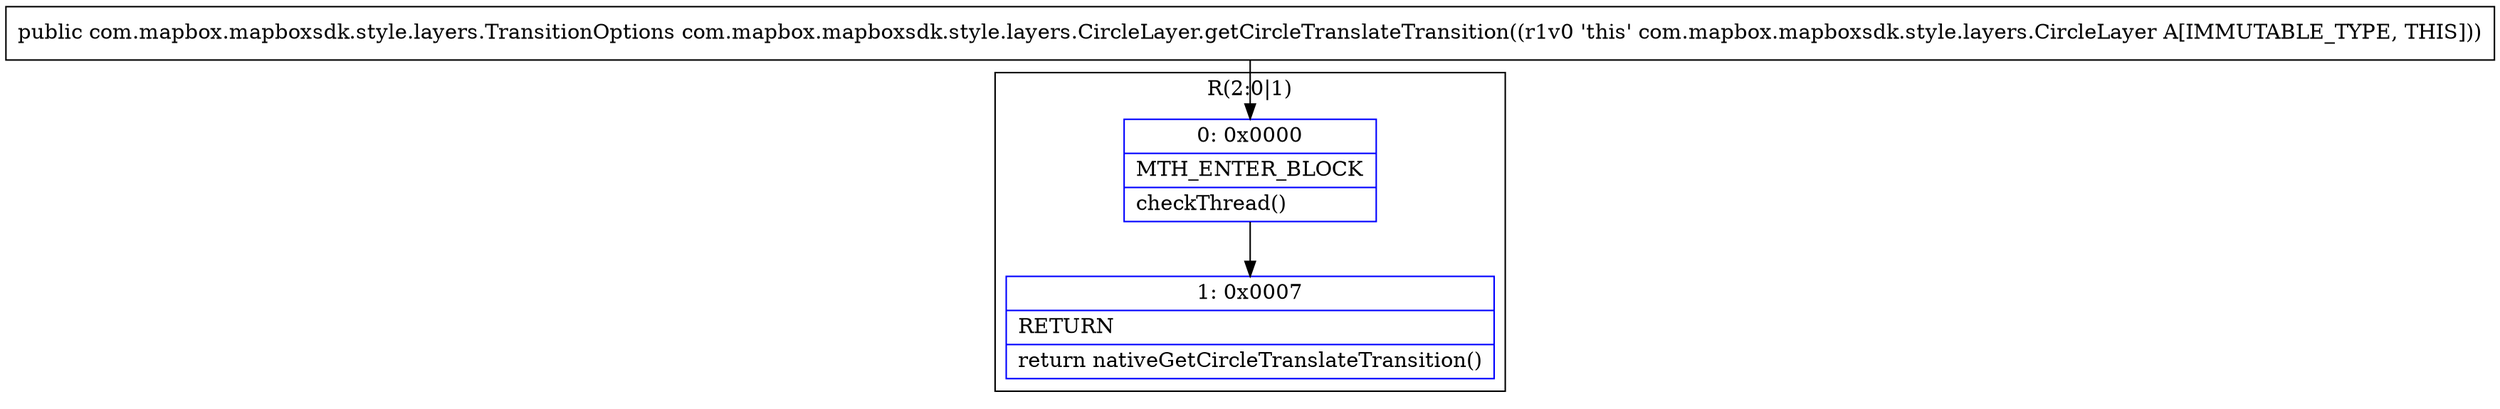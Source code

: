 digraph "CFG forcom.mapbox.mapboxsdk.style.layers.CircleLayer.getCircleTranslateTransition()Lcom\/mapbox\/mapboxsdk\/style\/layers\/TransitionOptions;" {
subgraph cluster_Region_2136657883 {
label = "R(2:0|1)";
node [shape=record,color=blue];
Node_0 [shape=record,label="{0\:\ 0x0000|MTH_ENTER_BLOCK\l|checkThread()\l}"];
Node_1 [shape=record,label="{1\:\ 0x0007|RETURN\l|return nativeGetCircleTranslateTransition()\l}"];
}
MethodNode[shape=record,label="{public com.mapbox.mapboxsdk.style.layers.TransitionOptions com.mapbox.mapboxsdk.style.layers.CircleLayer.getCircleTranslateTransition((r1v0 'this' com.mapbox.mapboxsdk.style.layers.CircleLayer A[IMMUTABLE_TYPE, THIS])) }"];
MethodNode -> Node_0;
Node_0 -> Node_1;
}

